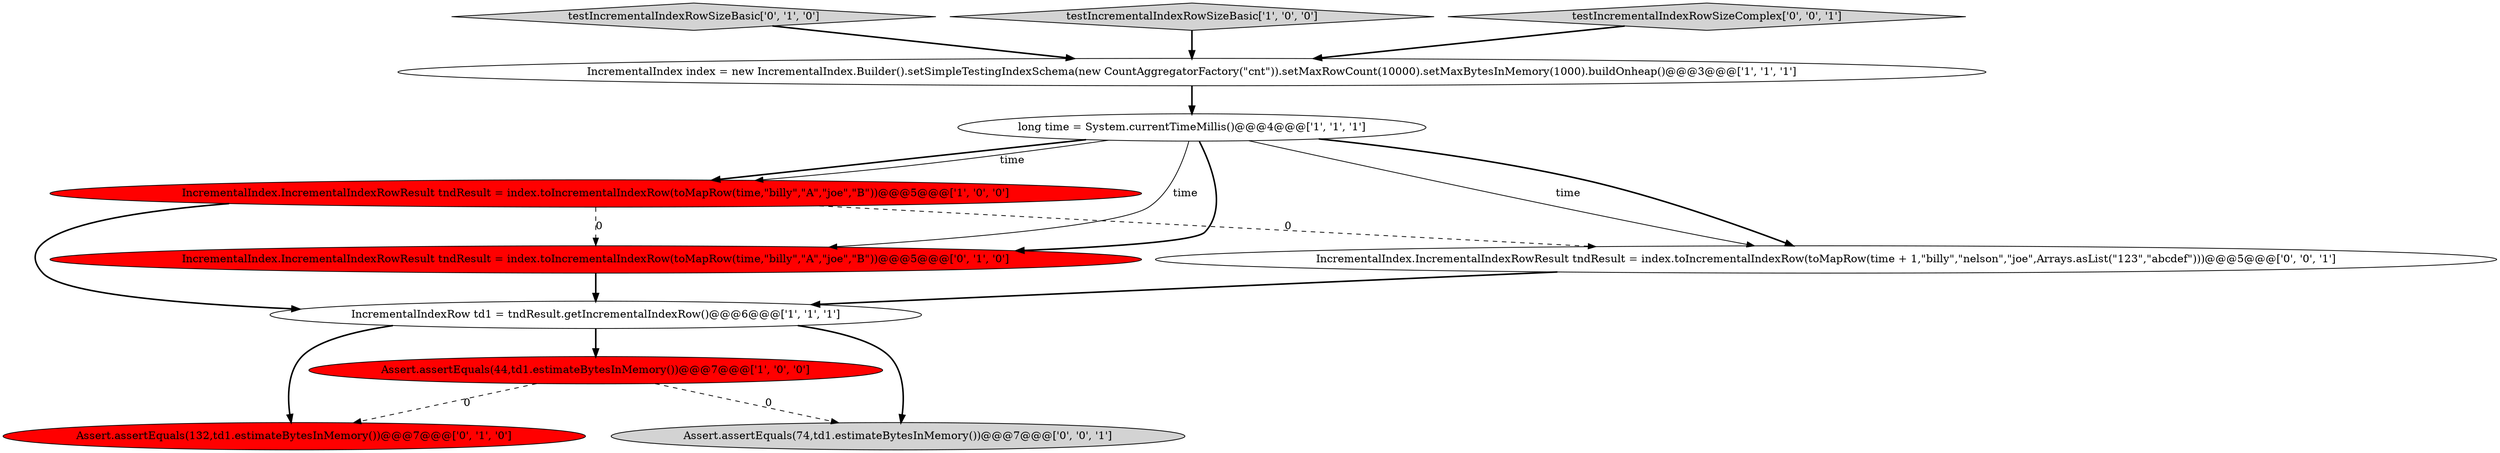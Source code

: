 digraph {
7 [style = filled, label = "testIncrementalIndexRowSizeBasic['0', '1', '0']", fillcolor = lightgray, shape = diamond image = "AAA0AAABBB2BBB"];
1 [style = filled, label = "Assert.assertEquals(44,td1.estimateBytesInMemory())@@@7@@@['1', '0', '0']", fillcolor = red, shape = ellipse image = "AAA1AAABBB1BBB"];
8 [style = filled, label = "Assert.assertEquals(132,td1.estimateBytesInMemory())@@@7@@@['0', '1', '0']", fillcolor = red, shape = ellipse image = "AAA1AAABBB2BBB"];
0 [style = filled, label = "IncrementalIndex.IncrementalIndexRowResult tndResult = index.toIncrementalIndexRow(toMapRow(time,\"billy\",\"A\",\"joe\",\"B\"))@@@5@@@['1', '0', '0']", fillcolor = red, shape = ellipse image = "AAA1AAABBB1BBB"];
3 [style = filled, label = "IncrementalIndexRow td1 = tndResult.getIncrementalIndexRow()@@@6@@@['1', '1', '1']", fillcolor = white, shape = ellipse image = "AAA0AAABBB1BBB"];
5 [style = filled, label = "testIncrementalIndexRowSizeBasic['1', '0', '0']", fillcolor = lightgray, shape = diamond image = "AAA0AAABBB1BBB"];
6 [style = filled, label = "IncrementalIndex.IncrementalIndexRowResult tndResult = index.toIncrementalIndexRow(toMapRow(time,\"billy\",\"A\",\"joe\",\"B\"))@@@5@@@['0', '1', '0']", fillcolor = red, shape = ellipse image = "AAA1AAABBB2BBB"];
11 [style = filled, label = "IncrementalIndex.IncrementalIndexRowResult tndResult = index.toIncrementalIndexRow(toMapRow(time + 1,\"billy\",\"nelson\",\"joe\",Arrays.asList(\"123\",\"abcdef\")))@@@5@@@['0', '0', '1']", fillcolor = white, shape = ellipse image = "AAA0AAABBB3BBB"];
9 [style = filled, label = "Assert.assertEquals(74,td1.estimateBytesInMemory())@@@7@@@['0', '0', '1']", fillcolor = lightgray, shape = ellipse image = "AAA0AAABBB3BBB"];
10 [style = filled, label = "testIncrementalIndexRowSizeComplex['0', '0', '1']", fillcolor = lightgray, shape = diamond image = "AAA0AAABBB3BBB"];
2 [style = filled, label = "long time = System.currentTimeMillis()@@@4@@@['1', '1', '1']", fillcolor = white, shape = ellipse image = "AAA0AAABBB1BBB"];
4 [style = filled, label = "IncrementalIndex index = new IncrementalIndex.Builder().setSimpleTestingIndexSchema(new CountAggregatorFactory(\"cnt\")).setMaxRowCount(10000).setMaxBytesInMemory(1000).buildOnheap()@@@3@@@['1', '1', '1']", fillcolor = white, shape = ellipse image = "AAA0AAABBB1BBB"];
0->3 [style = bold, label=""];
3->9 [style = bold, label=""];
6->3 [style = bold, label=""];
1->8 [style = dashed, label="0"];
2->6 [style = solid, label="time"];
1->9 [style = dashed, label="0"];
2->0 [style = bold, label=""];
0->11 [style = dashed, label="0"];
4->2 [style = bold, label=""];
7->4 [style = bold, label=""];
2->11 [style = solid, label="time"];
3->1 [style = bold, label=""];
11->3 [style = bold, label=""];
2->0 [style = solid, label="time"];
2->6 [style = bold, label=""];
3->8 [style = bold, label=""];
2->11 [style = bold, label=""];
5->4 [style = bold, label=""];
0->6 [style = dashed, label="0"];
10->4 [style = bold, label=""];
}
